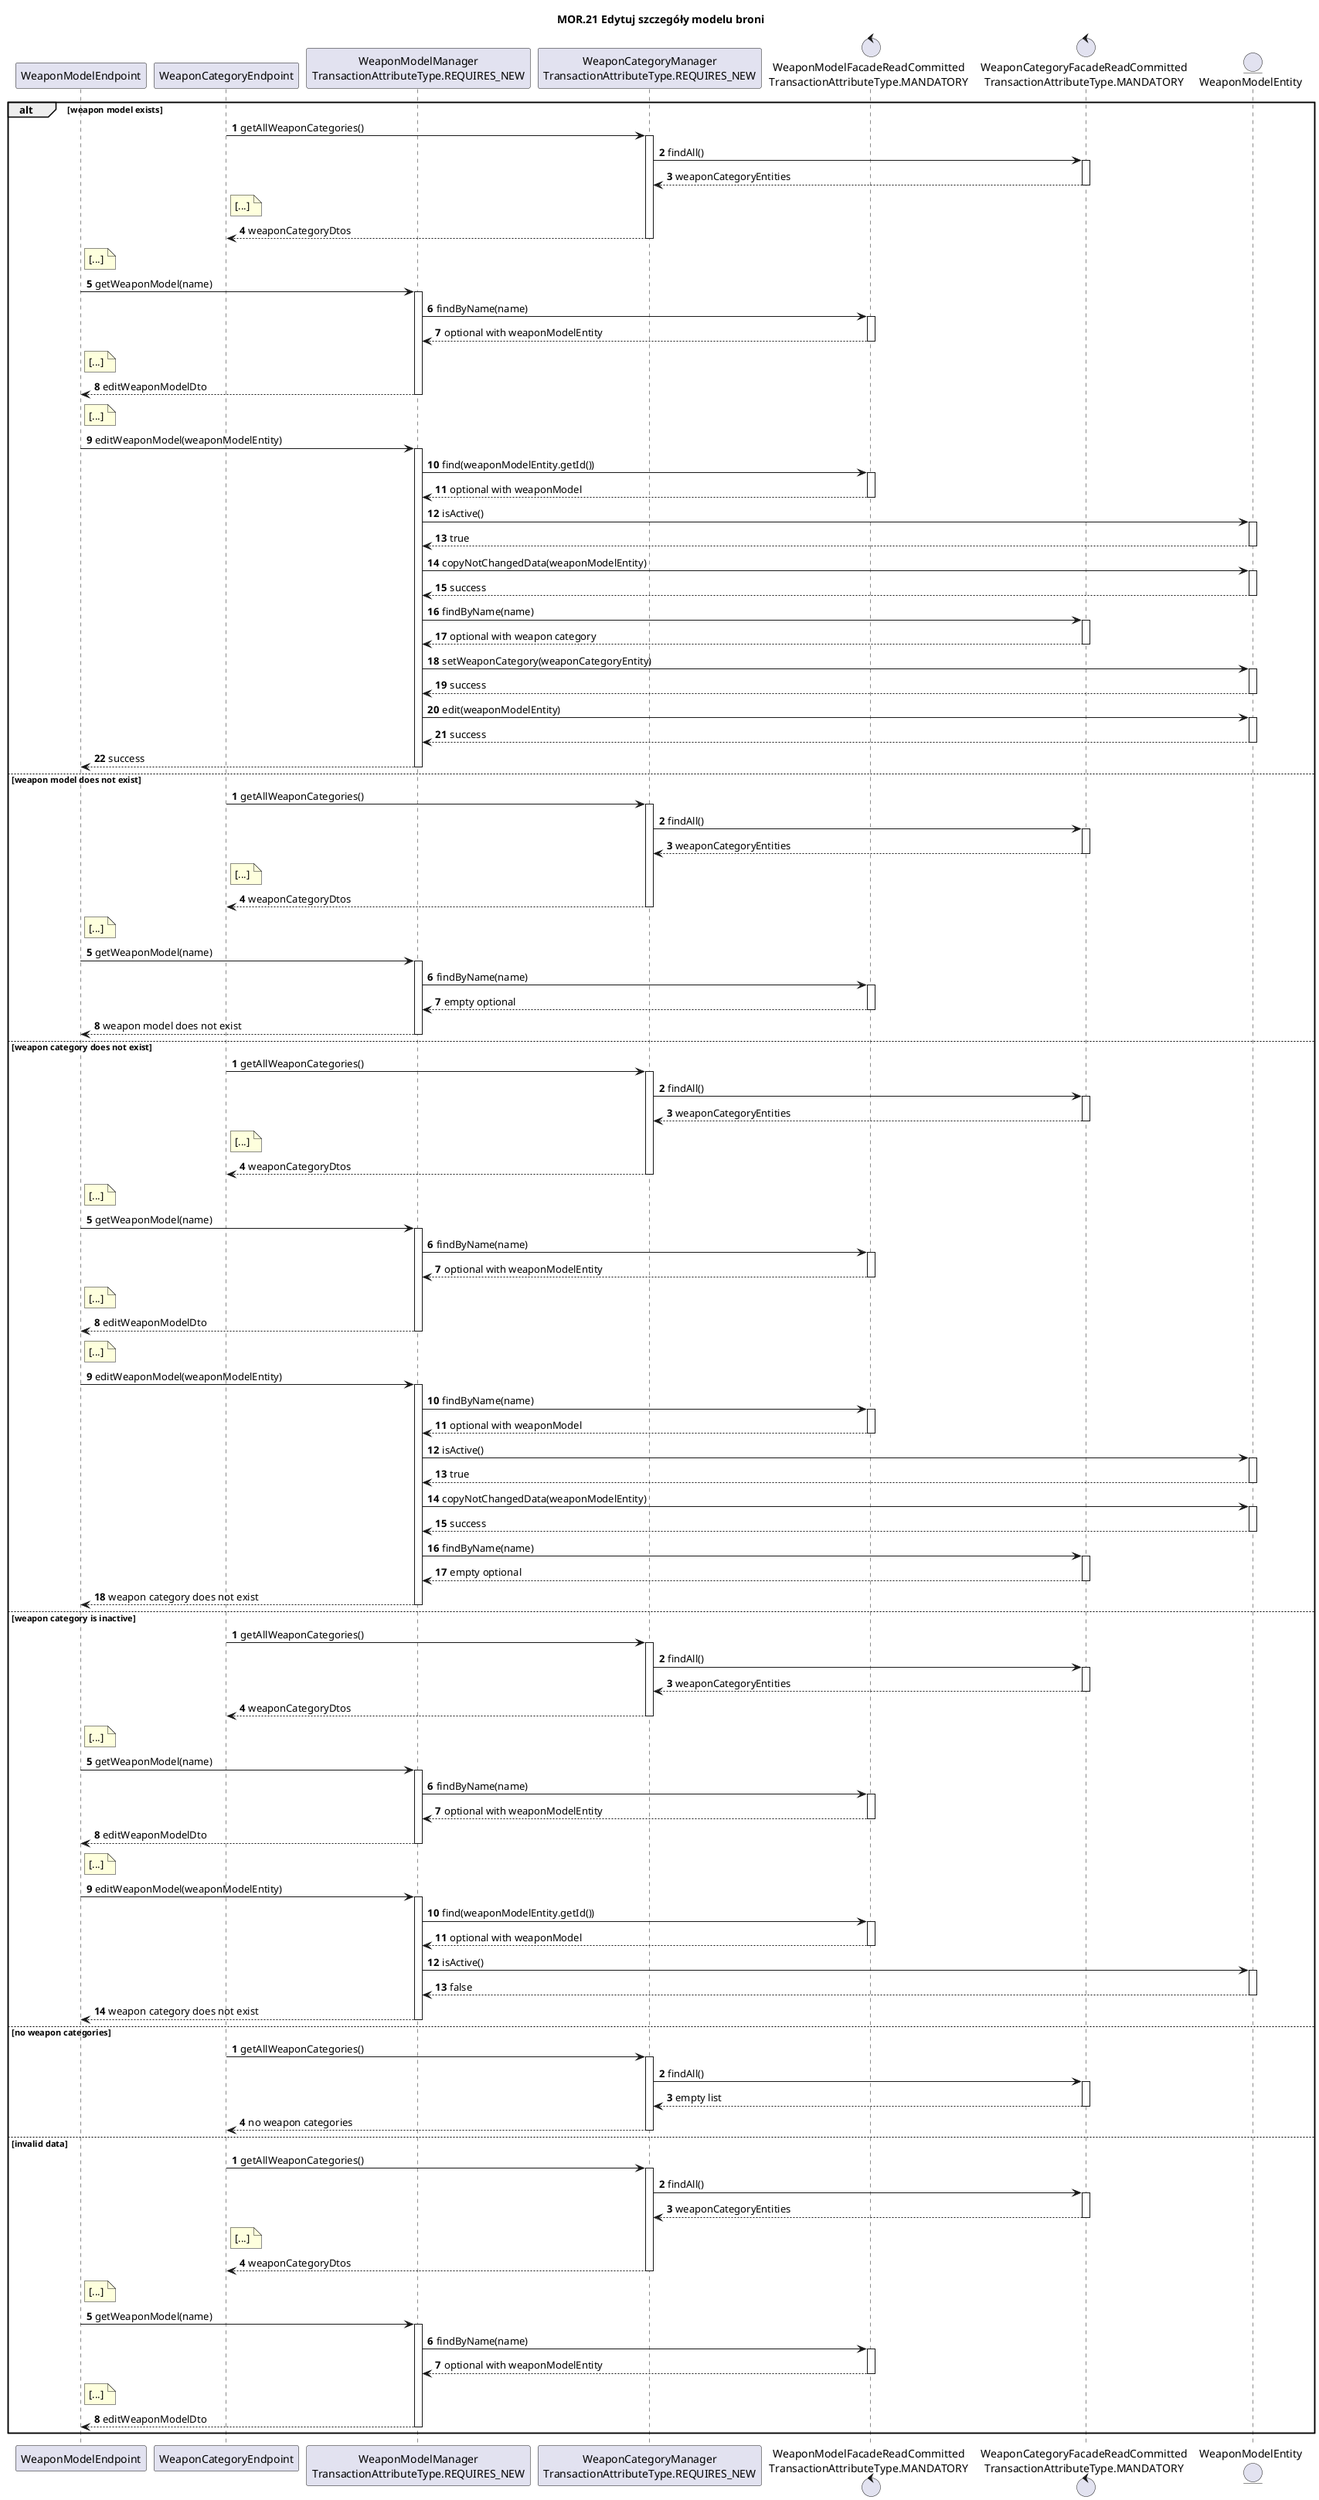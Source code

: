 @startuml

title MOR.21 Edytuj szczegóły modelu broni
autoactivate on
participant WeaponModelEndpoint
participant WeaponCategoryEndpoint
participant "WeaponModelManager\nTransactionAttributeType.REQUIRES_NEW" as WeaponModelManager
participant "WeaponCategoryManager\nTransactionAttributeType.REQUIRES_NEW" as WeaponCategoryManager
control "WeaponModelFacadeReadCommitted\nTransactionAttributeType.MANDATORY" as WeaponModelFacade
control "WeaponCategoryFacadeReadCommitted\nTransactionAttributeType.MANDATORY" as WeaponCategoryFacade
entity WeaponModelEntity

alt weapon model exists
autonumber
            WeaponCategoryEndpoint -> WeaponCategoryManager: getAllWeaponCategories()
                    WeaponCategoryManager -> WeaponCategoryFacade: findAll()
                    return weaponCategoryEntities
                note right WeaponCategoryEndpoint
                    [...]
                end note
            return weaponCategoryDtos

                note right WeaponModelEndpoint
                    [...]
                end note

            WeaponModelEndpoint -> WeaponModelManager: getWeaponModel(name)
                    WeaponModelManager -> WeaponModelFacade: findByName(name)
                    return optional with weaponModelEntity
                note right WeaponModelEndpoint
                    [...]
                end note
            return editWeaponModelDto

            note right WeaponModelEndpoint
                [...]
            end note

            WeaponModelEndpoint -> WeaponModelManager: editWeaponModel(weaponModelEntity)
                    WeaponModelManager -> WeaponModelFacade: find(weaponModelEntity.getId())
                    return optional with weaponModel
                    WeaponModelManager -> WeaponModelEntity: isActive()
                    return true
                    WeaponModelManager -> WeaponModelEntity: copyNotChangedData(weaponModelEntity)
                    return success
                    WeaponModelManager -> WeaponCategoryFacade: findByName(name)
                    return optional with weapon category
                    WeaponModelManager -> WeaponModelEntity: setWeaponCategory(weaponCategoryEntity)
                    return success
                    WeaponModelManager -> WeaponModelEntity: edit(weaponModelEntity)
                    return success
            return success

else weapon model does not exist
autonumber
            WeaponCategoryEndpoint -> WeaponCategoryManager: getAllWeaponCategories()
                    WeaponCategoryManager -> WeaponCategoryFacade: findAll()
                    return weaponCategoryEntities
                note right WeaponCategoryEndpoint
                    [...]
                end note
            return weaponCategoryDtos

                note right WeaponModelEndpoint
                    [...]
                end note

            WeaponModelEndpoint -> WeaponModelManager: getWeaponModel(name)
                    WeaponModelManager -> WeaponModelFacade: findByName(name)
                    return empty optional
            return weapon model does not exist

else weapon category does not exist
autonumber
            WeaponCategoryEndpoint -> WeaponCategoryManager: getAllWeaponCategories()
                    WeaponCategoryManager -> WeaponCategoryFacade: findAll()
                    return weaponCategoryEntities
                note right WeaponCategoryEndpoint
                    [...]
                end note
            return weaponCategoryDtos

                note right WeaponModelEndpoint
                    [...]
                end note

            WeaponModelEndpoint -> WeaponModelManager: getWeaponModel(name)
                    WeaponModelManager -> WeaponModelFacade: findByName(name)
                    return optional with weaponModelEntity
                note right WeaponModelEndpoint
                    [...]
                end note
            return editWeaponModelDto

            note right WeaponModelEndpoint
                [...]
            end note

            WeaponModelEndpoint -> WeaponModelManager: editWeaponModel(weaponModelEntity)
                    WeaponModelManager -> WeaponModelFacade: findByName(name)
                    return optional with weaponModel
                    WeaponModelManager -> WeaponModelEntity: isActive()
                    return true
                    WeaponModelManager -> WeaponModelEntity: copyNotChangedData(weaponModelEntity)
                    return success
                    WeaponModelManager -> WeaponCategoryFacade: findByName(name)
                    return empty optional
            return weapon category does not exist

else weapon category is inactive
autonumber
            WeaponCategoryEndpoint -> WeaponCategoryManager: getAllWeaponCategories()
                    WeaponCategoryManager -> WeaponCategoryFacade: findAll()
                    return weaponCategoryEntities
            return weaponCategoryDtos

            note right WeaponModelEndpoint
                [...]
            end note

            WeaponModelEndpoint -> WeaponModelManager: getWeaponModel(name)
                    WeaponModelManager -> WeaponModelFacade: findByName(name)
                    return optional with weaponModelEntity
            return editWeaponModelDto

            note right WeaponModelEndpoint
                [...]
            end note

            WeaponModelEndpoint -> WeaponModelManager: editWeaponModel(weaponModelEntity)
                    WeaponModelManager -> WeaponModelFacade: find(weaponModelEntity.getId())
                    return optional with weaponModel
                    WeaponModelManager -> WeaponModelEntity: isActive()
                    return false
            return weapon category does not exist

else no weapon categories
autonumber
            WeaponCategoryEndpoint -> WeaponCategoryManager: getAllWeaponCategories()
                    WeaponCategoryManager -> WeaponCategoryFacade: findAll()
                    return empty list
            return no weapon categories

else invalid data
autonumber
            WeaponCategoryEndpoint -> WeaponCategoryManager: getAllWeaponCategories()
                    WeaponCategoryManager -> WeaponCategoryFacade: findAll()
                    return weaponCategoryEntities
                note right WeaponCategoryEndpoint
                    [...]
                end note
            return weaponCategoryDtos

                note right WeaponModelEndpoint
                    [...]
                end note

            WeaponModelEndpoint -> WeaponModelManager: getWeaponModel(name)
                    WeaponModelManager -> WeaponModelFacade: findByName(name)
                    return optional with weaponModelEntity
                note right WeaponModelEndpoint
                    [...]
                end note
            return editWeaponModelDto
end
@enduml